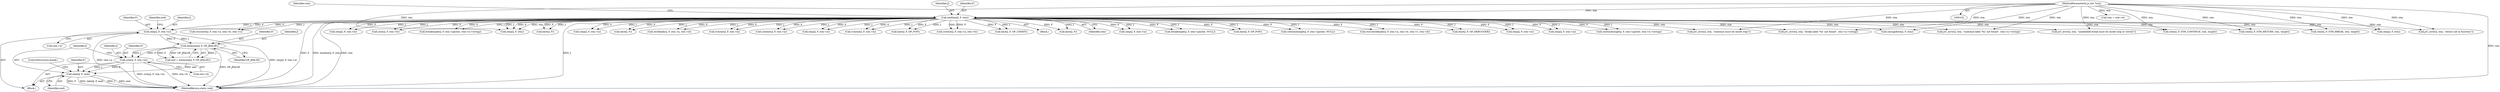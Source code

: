 digraph "0_ghostscript_5008105780c0b0182ea6eda83ad5598f225be3ee@pointer" {
"1000211" [label="(Call,cstm(J, F, stm->b))"];
"1000207" [label="(Call,emitjump(J, F, OP_JFALSE))"];
"1000199" [label="(Call,cexp(J, F, stm->a))"];
"1000111" [label="(Call,emitline(J, F, stm))"];
"1000104" [label="(MethodParameterIn,js_Ast *stm)"];
"1000217" [label="(Call,label(J, F, end))"];
"1000602" [label="(Call,cexit(J, F, STM_BREAK, stm, target))"];
"1000221" [label="(ControlStructure,break;)"];
"1000198" [label="(Block,)"];
"1000209" [label="(Identifier,F)"];
"1000414" [label="(Call,cexp(J, F, stm->b))"];
"1000561" [label="(Call,breaktarget(J, F, stm->parent, stm->a->string))"];
"1000199" [label="(Call,cexp(J, F, stm->a))"];
"1000113" [label="(Identifier,F)"];
"1000264" [label="(Call,here(J, F))"];
"1000710" [label="(Call,jsC_error(J, stm, \"return not in function\"))"];
"1000525" [label="(Call,stm = stm->b)"];
"1000738" [label="(Call,cexp(J, F, stm->a))"];
"1000339" [label="(Call,here(J, F))"];
"1000212" [label="(Identifier,J)"];
"1000835" [label="(Call,cexp(J, F, stm))"];
"1000803" [label="(Call,ctryfinally(J, F, stm->a, stm->d))"];
"1000218" [label="(Identifier,J)"];
"1000211" [label="(Call,cstm(J, F, stm->b))"];
"1000440" [label="(Call,cassignforin(J, F, stm))"];
"1000200" [label="(Identifier,J)"];
"1000146" [label="(Call,cvarinit(J, F, stm->a))"];
"1000205" [label="(Call,end = emitjump(J, F, OP_JFALSE))"];
"1000640" [label="(Call,jsC_error(J, stm, \"continue label '%s' not found\", stm->a->string))"];
"1000123" [label="(Call,cstmlist(J, F, stm->a))"];
"1000663" [label="(Call,jsC_error(J, stm, \"continue must be inside loop\"))"];
"1000219" [label="(Identifier,F)"];
"1000327" [label="(Call,cexp(J, F, stm->a))"];
"1000214" [label="(Call,stm->b)"];
"1000314" [label="(Call,cvarinit(J, F, stm->a))"];
"1000598" [label="(Call,jsC_error(J, stm, \"unlabelled break must be inside loop or switch\"))"];
"1000825" [label="(Call,emit(J, F, OP_POP))"];
"1000513" [label="(Call,cstm(J, F, stm->b))"];
"1000104" [label="(MethodParameterIn,js_Ast *stm)"];
"1000575" [label="(Call,jsC_error(J, stm, \"break label '%s' not found\", stm->a->string))"];
"1000111" [label="(Call,emitline(J, F, stm))"];
"1000213" [label="(Identifier,F)"];
"1000695" [label="(Call,emit(J, F, OP_UNDEF))"];
"1000208" [label="(Identifier,J)"];
"1000202" [label="(Call,stm->a)"];
"1000201" [label="(Identifier,F)"];
"1000105" [label="(Block,)"];
"1000225" [label="(Call,here(J, F))"];
"1000206" [label="(Identifier,end)"];
"1000844" [label="(MethodReturn,static void)"];
"1000114" [label="(Identifier,stm)"];
"1000159" [label="(Call,cexp(J, F, stm->a))"];
"1000588" [label="(Call,breaktarget(J, F, stm->parent, NULL))"];
"1000667" [label="(Call,cexit(J, F, STM_CONTINUE, stm, target))"];
"1000217" [label="(Call,label(J, F, end))"];
"1000136" [label="(Call,emit(J, F, OP_POP))"];
"1000117" [label="(Identifier,stm)"];
"1000714" [label="(Call,cexit(J, F, STM_RETURN, stm, target))"];
"1000653" [label="(Call,continuetarget(J, F, stm->parent, NULL))"];
"1000773" [label="(Call,ctrycatchfinally(J, F, stm->a, stm->b, stm->c, stm->d))"];
"1000814" [label="(Call,emit(J, F, OP_DEBUGGER))"];
"1000726" [label="(Call,cexp(J, F, stm->a))"];
"1000207" [label="(Call,emitjump(J, F, OP_JFALSE))"];
"1000688" [label="(Call,cexp(J, F, stm->a))"];
"1000626" [label="(Call,continuetarget(J, F, stm->parent, stm->a->string))"];
"1000220" [label="(Identifier,end)"];
"1000112" [label="(Identifier,J)"];
"1000492" [label="(Call,cswitch(J, F, stm->a, stm->b))"];
"1000789" [label="(Call,ctrycatch(J, F, stm->a, stm->b, stm->c))"];
"1000829" [label="(Call,cexp(J, F, stm))"];
"1000210" [label="(Identifier,OP_JFALSE)"];
"1000211" -> "1000198"  [label="AST: "];
"1000211" -> "1000214"  [label="CFG: "];
"1000212" -> "1000211"  [label="AST: "];
"1000213" -> "1000211"  [label="AST: "];
"1000214" -> "1000211"  [label="AST: "];
"1000218" -> "1000211"  [label="CFG: "];
"1000211" -> "1000844"  [label="DDG: stm->b"];
"1000211" -> "1000844"  [label="DDG: cstm(J, F, stm->b)"];
"1000207" -> "1000211"  [label="DDG: J"];
"1000207" -> "1000211"  [label="DDG: F"];
"1000211" -> "1000217"  [label="DDG: J"];
"1000211" -> "1000217"  [label="DDG: F"];
"1000207" -> "1000205"  [label="AST: "];
"1000207" -> "1000210"  [label="CFG: "];
"1000208" -> "1000207"  [label="AST: "];
"1000209" -> "1000207"  [label="AST: "];
"1000210" -> "1000207"  [label="AST: "];
"1000205" -> "1000207"  [label="CFG: "];
"1000207" -> "1000844"  [label="DDG: OP_JFALSE"];
"1000207" -> "1000205"  [label="DDG: J"];
"1000207" -> "1000205"  [label="DDG: F"];
"1000207" -> "1000205"  [label="DDG: OP_JFALSE"];
"1000199" -> "1000207"  [label="DDG: J"];
"1000199" -> "1000207"  [label="DDG: F"];
"1000199" -> "1000198"  [label="AST: "];
"1000199" -> "1000202"  [label="CFG: "];
"1000200" -> "1000199"  [label="AST: "];
"1000201" -> "1000199"  [label="AST: "];
"1000202" -> "1000199"  [label="AST: "];
"1000206" -> "1000199"  [label="CFG: "];
"1000199" -> "1000844"  [label="DDG: cexp(J, F, stm->a)"];
"1000199" -> "1000844"  [label="DDG: stm->a"];
"1000111" -> "1000199"  [label="DDG: J"];
"1000111" -> "1000199"  [label="DDG: F"];
"1000111" -> "1000105"  [label="AST: "];
"1000111" -> "1000114"  [label="CFG: "];
"1000112" -> "1000111"  [label="AST: "];
"1000113" -> "1000111"  [label="AST: "];
"1000114" -> "1000111"  [label="AST: "];
"1000117" -> "1000111"  [label="CFG: "];
"1000111" -> "1000844"  [label="DDG: stm"];
"1000111" -> "1000844"  [label="DDG: J"];
"1000111" -> "1000844"  [label="DDG: F"];
"1000111" -> "1000844"  [label="DDG: emitline(J, F, stm)"];
"1000104" -> "1000111"  [label="DDG: stm"];
"1000111" -> "1000123"  [label="DDG: J"];
"1000111" -> "1000123"  [label="DDG: F"];
"1000111" -> "1000136"  [label="DDG: J"];
"1000111" -> "1000136"  [label="DDG: F"];
"1000111" -> "1000146"  [label="DDG: J"];
"1000111" -> "1000146"  [label="DDG: F"];
"1000111" -> "1000159"  [label="DDG: J"];
"1000111" -> "1000159"  [label="DDG: F"];
"1000111" -> "1000225"  [label="DDG: J"];
"1000111" -> "1000225"  [label="DDG: F"];
"1000111" -> "1000264"  [label="DDG: J"];
"1000111" -> "1000264"  [label="DDG: F"];
"1000111" -> "1000314"  [label="DDG: J"];
"1000111" -> "1000314"  [label="DDG: F"];
"1000111" -> "1000327"  [label="DDG: J"];
"1000111" -> "1000327"  [label="DDG: F"];
"1000111" -> "1000339"  [label="DDG: J"];
"1000111" -> "1000339"  [label="DDG: F"];
"1000111" -> "1000414"  [label="DDG: J"];
"1000111" -> "1000414"  [label="DDG: F"];
"1000111" -> "1000440"  [label="DDG: stm"];
"1000111" -> "1000492"  [label="DDG: J"];
"1000111" -> "1000492"  [label="DDG: F"];
"1000111" -> "1000513"  [label="DDG: J"];
"1000111" -> "1000513"  [label="DDG: F"];
"1000111" -> "1000561"  [label="DDG: J"];
"1000111" -> "1000561"  [label="DDG: F"];
"1000111" -> "1000575"  [label="DDG: stm"];
"1000111" -> "1000588"  [label="DDG: J"];
"1000111" -> "1000588"  [label="DDG: F"];
"1000111" -> "1000598"  [label="DDG: stm"];
"1000111" -> "1000602"  [label="DDG: stm"];
"1000111" -> "1000626"  [label="DDG: J"];
"1000111" -> "1000626"  [label="DDG: F"];
"1000111" -> "1000640"  [label="DDG: stm"];
"1000111" -> "1000653"  [label="DDG: J"];
"1000111" -> "1000653"  [label="DDG: F"];
"1000111" -> "1000663"  [label="DDG: stm"];
"1000111" -> "1000667"  [label="DDG: stm"];
"1000111" -> "1000688"  [label="DDG: J"];
"1000111" -> "1000688"  [label="DDG: F"];
"1000111" -> "1000695"  [label="DDG: J"];
"1000111" -> "1000695"  [label="DDG: F"];
"1000111" -> "1000710"  [label="DDG: stm"];
"1000111" -> "1000714"  [label="DDG: stm"];
"1000111" -> "1000726"  [label="DDG: J"];
"1000111" -> "1000726"  [label="DDG: F"];
"1000111" -> "1000738"  [label="DDG: J"];
"1000111" -> "1000738"  [label="DDG: F"];
"1000111" -> "1000773"  [label="DDG: J"];
"1000111" -> "1000773"  [label="DDG: F"];
"1000111" -> "1000789"  [label="DDG: J"];
"1000111" -> "1000789"  [label="DDG: F"];
"1000111" -> "1000803"  [label="DDG: J"];
"1000111" -> "1000803"  [label="DDG: F"];
"1000111" -> "1000814"  [label="DDG: J"];
"1000111" -> "1000814"  [label="DDG: F"];
"1000111" -> "1000825"  [label="DDG: J"];
"1000111" -> "1000825"  [label="DDG: F"];
"1000111" -> "1000829"  [label="DDG: stm"];
"1000111" -> "1000835"  [label="DDG: J"];
"1000111" -> "1000835"  [label="DDG: F"];
"1000111" -> "1000835"  [label="DDG: stm"];
"1000104" -> "1000102"  [label="AST: "];
"1000104" -> "1000844"  [label="DDG: stm"];
"1000104" -> "1000440"  [label="DDG: stm"];
"1000104" -> "1000525"  [label="DDG: stm"];
"1000104" -> "1000575"  [label="DDG: stm"];
"1000104" -> "1000598"  [label="DDG: stm"];
"1000104" -> "1000602"  [label="DDG: stm"];
"1000104" -> "1000640"  [label="DDG: stm"];
"1000104" -> "1000663"  [label="DDG: stm"];
"1000104" -> "1000667"  [label="DDG: stm"];
"1000104" -> "1000710"  [label="DDG: stm"];
"1000104" -> "1000714"  [label="DDG: stm"];
"1000104" -> "1000829"  [label="DDG: stm"];
"1000104" -> "1000835"  [label="DDG: stm"];
"1000217" -> "1000198"  [label="AST: "];
"1000217" -> "1000220"  [label="CFG: "];
"1000218" -> "1000217"  [label="AST: "];
"1000219" -> "1000217"  [label="AST: "];
"1000220" -> "1000217"  [label="AST: "];
"1000221" -> "1000217"  [label="CFG: "];
"1000217" -> "1000844"  [label="DDG: F"];
"1000217" -> "1000844"  [label="DDG: label(J, F, end)"];
"1000217" -> "1000844"  [label="DDG: J"];
"1000217" -> "1000844"  [label="DDG: end"];
"1000205" -> "1000217"  [label="DDG: end"];
}

